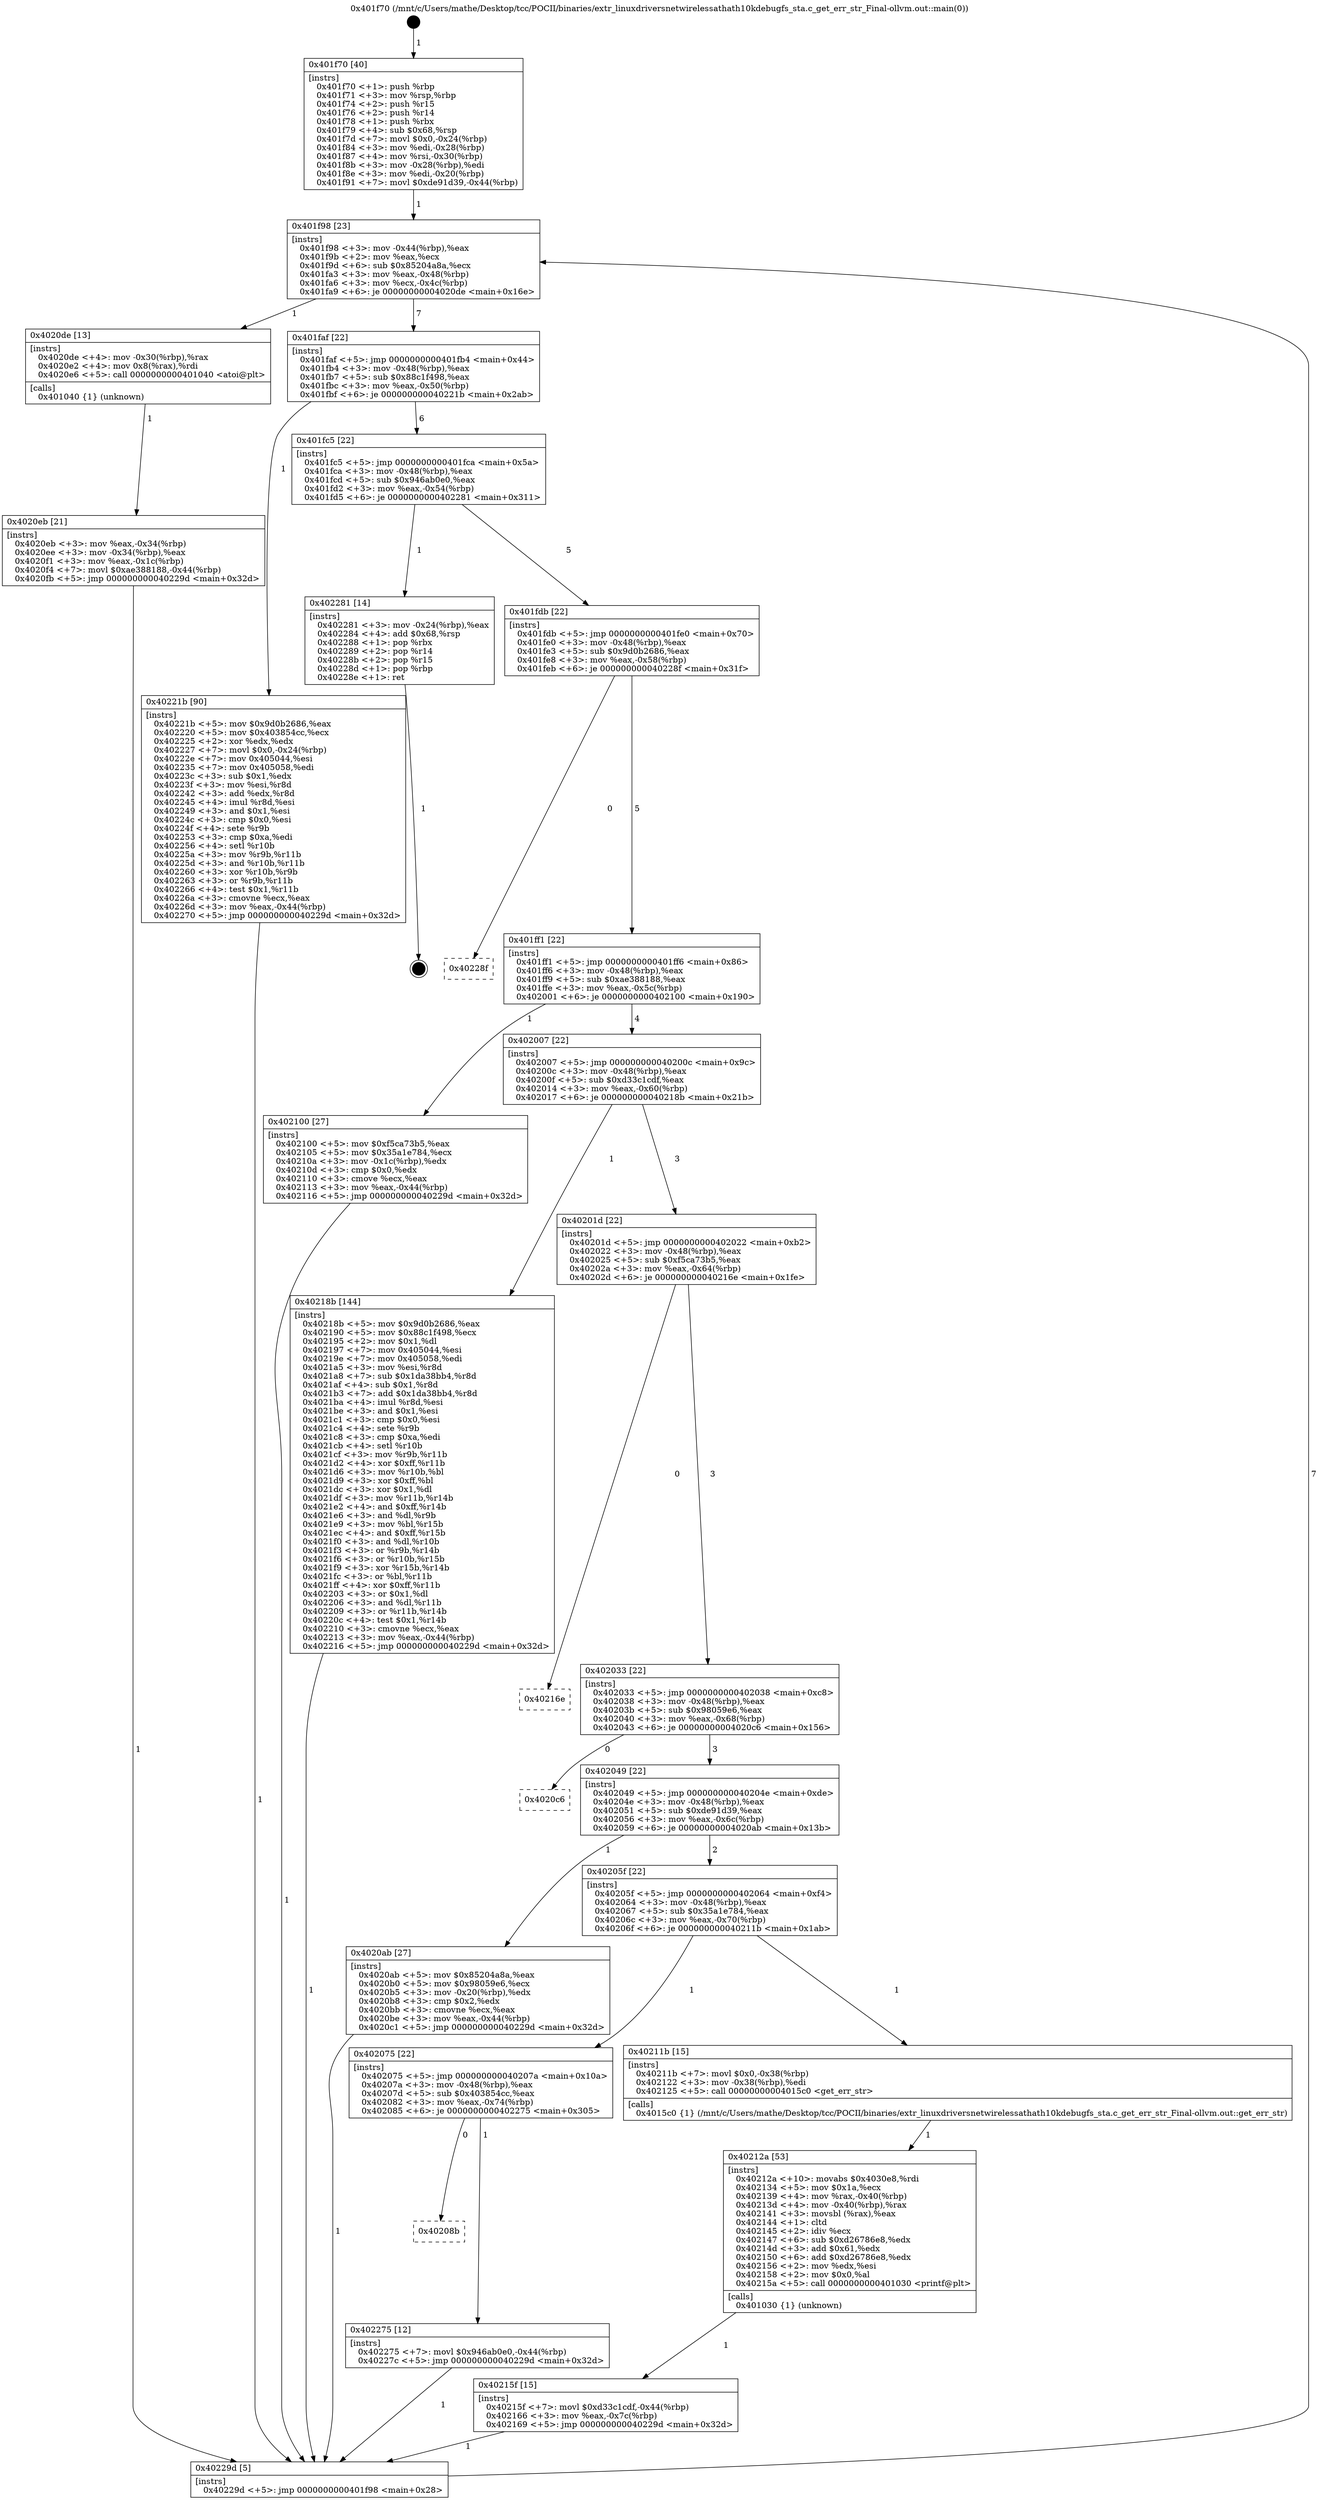 digraph "0x401f70" {
  label = "0x401f70 (/mnt/c/Users/mathe/Desktop/tcc/POCII/binaries/extr_linuxdriversnetwirelessathath10kdebugfs_sta.c_get_err_str_Final-ollvm.out::main(0))"
  labelloc = "t"
  node[shape=record]

  Entry [label="",width=0.3,height=0.3,shape=circle,fillcolor=black,style=filled]
  "0x401f98" [label="{
     0x401f98 [23]\l
     | [instrs]\l
     &nbsp;&nbsp;0x401f98 \<+3\>: mov -0x44(%rbp),%eax\l
     &nbsp;&nbsp;0x401f9b \<+2\>: mov %eax,%ecx\l
     &nbsp;&nbsp;0x401f9d \<+6\>: sub $0x85204a8a,%ecx\l
     &nbsp;&nbsp;0x401fa3 \<+3\>: mov %eax,-0x48(%rbp)\l
     &nbsp;&nbsp;0x401fa6 \<+3\>: mov %ecx,-0x4c(%rbp)\l
     &nbsp;&nbsp;0x401fa9 \<+6\>: je 00000000004020de \<main+0x16e\>\l
  }"]
  "0x4020de" [label="{
     0x4020de [13]\l
     | [instrs]\l
     &nbsp;&nbsp;0x4020de \<+4\>: mov -0x30(%rbp),%rax\l
     &nbsp;&nbsp;0x4020e2 \<+4\>: mov 0x8(%rax),%rdi\l
     &nbsp;&nbsp;0x4020e6 \<+5\>: call 0000000000401040 \<atoi@plt\>\l
     | [calls]\l
     &nbsp;&nbsp;0x401040 \{1\} (unknown)\l
  }"]
  "0x401faf" [label="{
     0x401faf [22]\l
     | [instrs]\l
     &nbsp;&nbsp;0x401faf \<+5\>: jmp 0000000000401fb4 \<main+0x44\>\l
     &nbsp;&nbsp;0x401fb4 \<+3\>: mov -0x48(%rbp),%eax\l
     &nbsp;&nbsp;0x401fb7 \<+5\>: sub $0x88c1f498,%eax\l
     &nbsp;&nbsp;0x401fbc \<+3\>: mov %eax,-0x50(%rbp)\l
     &nbsp;&nbsp;0x401fbf \<+6\>: je 000000000040221b \<main+0x2ab\>\l
  }"]
  Exit [label="",width=0.3,height=0.3,shape=circle,fillcolor=black,style=filled,peripheries=2]
  "0x40221b" [label="{
     0x40221b [90]\l
     | [instrs]\l
     &nbsp;&nbsp;0x40221b \<+5\>: mov $0x9d0b2686,%eax\l
     &nbsp;&nbsp;0x402220 \<+5\>: mov $0x403854cc,%ecx\l
     &nbsp;&nbsp;0x402225 \<+2\>: xor %edx,%edx\l
     &nbsp;&nbsp;0x402227 \<+7\>: movl $0x0,-0x24(%rbp)\l
     &nbsp;&nbsp;0x40222e \<+7\>: mov 0x405044,%esi\l
     &nbsp;&nbsp;0x402235 \<+7\>: mov 0x405058,%edi\l
     &nbsp;&nbsp;0x40223c \<+3\>: sub $0x1,%edx\l
     &nbsp;&nbsp;0x40223f \<+3\>: mov %esi,%r8d\l
     &nbsp;&nbsp;0x402242 \<+3\>: add %edx,%r8d\l
     &nbsp;&nbsp;0x402245 \<+4\>: imul %r8d,%esi\l
     &nbsp;&nbsp;0x402249 \<+3\>: and $0x1,%esi\l
     &nbsp;&nbsp;0x40224c \<+3\>: cmp $0x0,%esi\l
     &nbsp;&nbsp;0x40224f \<+4\>: sete %r9b\l
     &nbsp;&nbsp;0x402253 \<+3\>: cmp $0xa,%edi\l
     &nbsp;&nbsp;0x402256 \<+4\>: setl %r10b\l
     &nbsp;&nbsp;0x40225a \<+3\>: mov %r9b,%r11b\l
     &nbsp;&nbsp;0x40225d \<+3\>: and %r10b,%r11b\l
     &nbsp;&nbsp;0x402260 \<+3\>: xor %r10b,%r9b\l
     &nbsp;&nbsp;0x402263 \<+3\>: or %r9b,%r11b\l
     &nbsp;&nbsp;0x402266 \<+4\>: test $0x1,%r11b\l
     &nbsp;&nbsp;0x40226a \<+3\>: cmovne %ecx,%eax\l
     &nbsp;&nbsp;0x40226d \<+3\>: mov %eax,-0x44(%rbp)\l
     &nbsp;&nbsp;0x402270 \<+5\>: jmp 000000000040229d \<main+0x32d\>\l
  }"]
  "0x401fc5" [label="{
     0x401fc5 [22]\l
     | [instrs]\l
     &nbsp;&nbsp;0x401fc5 \<+5\>: jmp 0000000000401fca \<main+0x5a\>\l
     &nbsp;&nbsp;0x401fca \<+3\>: mov -0x48(%rbp),%eax\l
     &nbsp;&nbsp;0x401fcd \<+5\>: sub $0x946ab0e0,%eax\l
     &nbsp;&nbsp;0x401fd2 \<+3\>: mov %eax,-0x54(%rbp)\l
     &nbsp;&nbsp;0x401fd5 \<+6\>: je 0000000000402281 \<main+0x311\>\l
  }"]
  "0x40208b" [label="{
     0x40208b\l
  }", style=dashed]
  "0x402281" [label="{
     0x402281 [14]\l
     | [instrs]\l
     &nbsp;&nbsp;0x402281 \<+3\>: mov -0x24(%rbp),%eax\l
     &nbsp;&nbsp;0x402284 \<+4\>: add $0x68,%rsp\l
     &nbsp;&nbsp;0x402288 \<+1\>: pop %rbx\l
     &nbsp;&nbsp;0x402289 \<+2\>: pop %r14\l
     &nbsp;&nbsp;0x40228b \<+2\>: pop %r15\l
     &nbsp;&nbsp;0x40228d \<+1\>: pop %rbp\l
     &nbsp;&nbsp;0x40228e \<+1\>: ret\l
  }"]
  "0x401fdb" [label="{
     0x401fdb [22]\l
     | [instrs]\l
     &nbsp;&nbsp;0x401fdb \<+5\>: jmp 0000000000401fe0 \<main+0x70\>\l
     &nbsp;&nbsp;0x401fe0 \<+3\>: mov -0x48(%rbp),%eax\l
     &nbsp;&nbsp;0x401fe3 \<+5\>: sub $0x9d0b2686,%eax\l
     &nbsp;&nbsp;0x401fe8 \<+3\>: mov %eax,-0x58(%rbp)\l
     &nbsp;&nbsp;0x401feb \<+6\>: je 000000000040228f \<main+0x31f\>\l
  }"]
  "0x402275" [label="{
     0x402275 [12]\l
     | [instrs]\l
     &nbsp;&nbsp;0x402275 \<+7\>: movl $0x946ab0e0,-0x44(%rbp)\l
     &nbsp;&nbsp;0x40227c \<+5\>: jmp 000000000040229d \<main+0x32d\>\l
  }"]
  "0x40228f" [label="{
     0x40228f\l
  }", style=dashed]
  "0x401ff1" [label="{
     0x401ff1 [22]\l
     | [instrs]\l
     &nbsp;&nbsp;0x401ff1 \<+5\>: jmp 0000000000401ff6 \<main+0x86\>\l
     &nbsp;&nbsp;0x401ff6 \<+3\>: mov -0x48(%rbp),%eax\l
     &nbsp;&nbsp;0x401ff9 \<+5\>: sub $0xae388188,%eax\l
     &nbsp;&nbsp;0x401ffe \<+3\>: mov %eax,-0x5c(%rbp)\l
     &nbsp;&nbsp;0x402001 \<+6\>: je 0000000000402100 \<main+0x190\>\l
  }"]
  "0x40215f" [label="{
     0x40215f [15]\l
     | [instrs]\l
     &nbsp;&nbsp;0x40215f \<+7\>: movl $0xd33c1cdf,-0x44(%rbp)\l
     &nbsp;&nbsp;0x402166 \<+3\>: mov %eax,-0x7c(%rbp)\l
     &nbsp;&nbsp;0x402169 \<+5\>: jmp 000000000040229d \<main+0x32d\>\l
  }"]
  "0x402100" [label="{
     0x402100 [27]\l
     | [instrs]\l
     &nbsp;&nbsp;0x402100 \<+5\>: mov $0xf5ca73b5,%eax\l
     &nbsp;&nbsp;0x402105 \<+5\>: mov $0x35a1e784,%ecx\l
     &nbsp;&nbsp;0x40210a \<+3\>: mov -0x1c(%rbp),%edx\l
     &nbsp;&nbsp;0x40210d \<+3\>: cmp $0x0,%edx\l
     &nbsp;&nbsp;0x402110 \<+3\>: cmove %ecx,%eax\l
     &nbsp;&nbsp;0x402113 \<+3\>: mov %eax,-0x44(%rbp)\l
     &nbsp;&nbsp;0x402116 \<+5\>: jmp 000000000040229d \<main+0x32d\>\l
  }"]
  "0x402007" [label="{
     0x402007 [22]\l
     | [instrs]\l
     &nbsp;&nbsp;0x402007 \<+5\>: jmp 000000000040200c \<main+0x9c\>\l
     &nbsp;&nbsp;0x40200c \<+3\>: mov -0x48(%rbp),%eax\l
     &nbsp;&nbsp;0x40200f \<+5\>: sub $0xd33c1cdf,%eax\l
     &nbsp;&nbsp;0x402014 \<+3\>: mov %eax,-0x60(%rbp)\l
     &nbsp;&nbsp;0x402017 \<+6\>: je 000000000040218b \<main+0x21b\>\l
  }"]
  "0x40212a" [label="{
     0x40212a [53]\l
     | [instrs]\l
     &nbsp;&nbsp;0x40212a \<+10\>: movabs $0x4030e8,%rdi\l
     &nbsp;&nbsp;0x402134 \<+5\>: mov $0x1a,%ecx\l
     &nbsp;&nbsp;0x402139 \<+4\>: mov %rax,-0x40(%rbp)\l
     &nbsp;&nbsp;0x40213d \<+4\>: mov -0x40(%rbp),%rax\l
     &nbsp;&nbsp;0x402141 \<+3\>: movsbl (%rax),%eax\l
     &nbsp;&nbsp;0x402144 \<+1\>: cltd\l
     &nbsp;&nbsp;0x402145 \<+2\>: idiv %ecx\l
     &nbsp;&nbsp;0x402147 \<+6\>: sub $0xd26786e8,%edx\l
     &nbsp;&nbsp;0x40214d \<+3\>: add $0x61,%edx\l
     &nbsp;&nbsp;0x402150 \<+6\>: add $0xd26786e8,%edx\l
     &nbsp;&nbsp;0x402156 \<+2\>: mov %edx,%esi\l
     &nbsp;&nbsp;0x402158 \<+2\>: mov $0x0,%al\l
     &nbsp;&nbsp;0x40215a \<+5\>: call 0000000000401030 \<printf@plt\>\l
     | [calls]\l
     &nbsp;&nbsp;0x401030 \{1\} (unknown)\l
  }"]
  "0x40218b" [label="{
     0x40218b [144]\l
     | [instrs]\l
     &nbsp;&nbsp;0x40218b \<+5\>: mov $0x9d0b2686,%eax\l
     &nbsp;&nbsp;0x402190 \<+5\>: mov $0x88c1f498,%ecx\l
     &nbsp;&nbsp;0x402195 \<+2\>: mov $0x1,%dl\l
     &nbsp;&nbsp;0x402197 \<+7\>: mov 0x405044,%esi\l
     &nbsp;&nbsp;0x40219e \<+7\>: mov 0x405058,%edi\l
     &nbsp;&nbsp;0x4021a5 \<+3\>: mov %esi,%r8d\l
     &nbsp;&nbsp;0x4021a8 \<+7\>: sub $0x1da38bb4,%r8d\l
     &nbsp;&nbsp;0x4021af \<+4\>: sub $0x1,%r8d\l
     &nbsp;&nbsp;0x4021b3 \<+7\>: add $0x1da38bb4,%r8d\l
     &nbsp;&nbsp;0x4021ba \<+4\>: imul %r8d,%esi\l
     &nbsp;&nbsp;0x4021be \<+3\>: and $0x1,%esi\l
     &nbsp;&nbsp;0x4021c1 \<+3\>: cmp $0x0,%esi\l
     &nbsp;&nbsp;0x4021c4 \<+4\>: sete %r9b\l
     &nbsp;&nbsp;0x4021c8 \<+3\>: cmp $0xa,%edi\l
     &nbsp;&nbsp;0x4021cb \<+4\>: setl %r10b\l
     &nbsp;&nbsp;0x4021cf \<+3\>: mov %r9b,%r11b\l
     &nbsp;&nbsp;0x4021d2 \<+4\>: xor $0xff,%r11b\l
     &nbsp;&nbsp;0x4021d6 \<+3\>: mov %r10b,%bl\l
     &nbsp;&nbsp;0x4021d9 \<+3\>: xor $0xff,%bl\l
     &nbsp;&nbsp;0x4021dc \<+3\>: xor $0x1,%dl\l
     &nbsp;&nbsp;0x4021df \<+3\>: mov %r11b,%r14b\l
     &nbsp;&nbsp;0x4021e2 \<+4\>: and $0xff,%r14b\l
     &nbsp;&nbsp;0x4021e6 \<+3\>: and %dl,%r9b\l
     &nbsp;&nbsp;0x4021e9 \<+3\>: mov %bl,%r15b\l
     &nbsp;&nbsp;0x4021ec \<+4\>: and $0xff,%r15b\l
     &nbsp;&nbsp;0x4021f0 \<+3\>: and %dl,%r10b\l
     &nbsp;&nbsp;0x4021f3 \<+3\>: or %r9b,%r14b\l
     &nbsp;&nbsp;0x4021f6 \<+3\>: or %r10b,%r15b\l
     &nbsp;&nbsp;0x4021f9 \<+3\>: xor %r15b,%r14b\l
     &nbsp;&nbsp;0x4021fc \<+3\>: or %bl,%r11b\l
     &nbsp;&nbsp;0x4021ff \<+4\>: xor $0xff,%r11b\l
     &nbsp;&nbsp;0x402203 \<+3\>: or $0x1,%dl\l
     &nbsp;&nbsp;0x402206 \<+3\>: and %dl,%r11b\l
     &nbsp;&nbsp;0x402209 \<+3\>: or %r11b,%r14b\l
     &nbsp;&nbsp;0x40220c \<+4\>: test $0x1,%r14b\l
     &nbsp;&nbsp;0x402210 \<+3\>: cmovne %ecx,%eax\l
     &nbsp;&nbsp;0x402213 \<+3\>: mov %eax,-0x44(%rbp)\l
     &nbsp;&nbsp;0x402216 \<+5\>: jmp 000000000040229d \<main+0x32d\>\l
  }"]
  "0x40201d" [label="{
     0x40201d [22]\l
     | [instrs]\l
     &nbsp;&nbsp;0x40201d \<+5\>: jmp 0000000000402022 \<main+0xb2\>\l
     &nbsp;&nbsp;0x402022 \<+3\>: mov -0x48(%rbp),%eax\l
     &nbsp;&nbsp;0x402025 \<+5\>: sub $0xf5ca73b5,%eax\l
     &nbsp;&nbsp;0x40202a \<+3\>: mov %eax,-0x64(%rbp)\l
     &nbsp;&nbsp;0x40202d \<+6\>: je 000000000040216e \<main+0x1fe\>\l
  }"]
  "0x402075" [label="{
     0x402075 [22]\l
     | [instrs]\l
     &nbsp;&nbsp;0x402075 \<+5\>: jmp 000000000040207a \<main+0x10a\>\l
     &nbsp;&nbsp;0x40207a \<+3\>: mov -0x48(%rbp),%eax\l
     &nbsp;&nbsp;0x40207d \<+5\>: sub $0x403854cc,%eax\l
     &nbsp;&nbsp;0x402082 \<+3\>: mov %eax,-0x74(%rbp)\l
     &nbsp;&nbsp;0x402085 \<+6\>: je 0000000000402275 \<main+0x305\>\l
  }"]
  "0x40216e" [label="{
     0x40216e\l
  }", style=dashed]
  "0x402033" [label="{
     0x402033 [22]\l
     | [instrs]\l
     &nbsp;&nbsp;0x402033 \<+5\>: jmp 0000000000402038 \<main+0xc8\>\l
     &nbsp;&nbsp;0x402038 \<+3\>: mov -0x48(%rbp),%eax\l
     &nbsp;&nbsp;0x40203b \<+5\>: sub $0x98059e6,%eax\l
     &nbsp;&nbsp;0x402040 \<+3\>: mov %eax,-0x68(%rbp)\l
     &nbsp;&nbsp;0x402043 \<+6\>: je 00000000004020c6 \<main+0x156\>\l
  }"]
  "0x40211b" [label="{
     0x40211b [15]\l
     | [instrs]\l
     &nbsp;&nbsp;0x40211b \<+7\>: movl $0x0,-0x38(%rbp)\l
     &nbsp;&nbsp;0x402122 \<+3\>: mov -0x38(%rbp),%edi\l
     &nbsp;&nbsp;0x402125 \<+5\>: call 00000000004015c0 \<get_err_str\>\l
     | [calls]\l
     &nbsp;&nbsp;0x4015c0 \{1\} (/mnt/c/Users/mathe/Desktop/tcc/POCII/binaries/extr_linuxdriversnetwirelessathath10kdebugfs_sta.c_get_err_str_Final-ollvm.out::get_err_str)\l
  }"]
  "0x4020c6" [label="{
     0x4020c6\l
  }", style=dashed]
  "0x402049" [label="{
     0x402049 [22]\l
     | [instrs]\l
     &nbsp;&nbsp;0x402049 \<+5\>: jmp 000000000040204e \<main+0xde\>\l
     &nbsp;&nbsp;0x40204e \<+3\>: mov -0x48(%rbp),%eax\l
     &nbsp;&nbsp;0x402051 \<+5\>: sub $0xde91d39,%eax\l
     &nbsp;&nbsp;0x402056 \<+3\>: mov %eax,-0x6c(%rbp)\l
     &nbsp;&nbsp;0x402059 \<+6\>: je 00000000004020ab \<main+0x13b\>\l
  }"]
  "0x4020eb" [label="{
     0x4020eb [21]\l
     | [instrs]\l
     &nbsp;&nbsp;0x4020eb \<+3\>: mov %eax,-0x34(%rbp)\l
     &nbsp;&nbsp;0x4020ee \<+3\>: mov -0x34(%rbp),%eax\l
     &nbsp;&nbsp;0x4020f1 \<+3\>: mov %eax,-0x1c(%rbp)\l
     &nbsp;&nbsp;0x4020f4 \<+7\>: movl $0xae388188,-0x44(%rbp)\l
     &nbsp;&nbsp;0x4020fb \<+5\>: jmp 000000000040229d \<main+0x32d\>\l
  }"]
  "0x4020ab" [label="{
     0x4020ab [27]\l
     | [instrs]\l
     &nbsp;&nbsp;0x4020ab \<+5\>: mov $0x85204a8a,%eax\l
     &nbsp;&nbsp;0x4020b0 \<+5\>: mov $0x98059e6,%ecx\l
     &nbsp;&nbsp;0x4020b5 \<+3\>: mov -0x20(%rbp),%edx\l
     &nbsp;&nbsp;0x4020b8 \<+3\>: cmp $0x2,%edx\l
     &nbsp;&nbsp;0x4020bb \<+3\>: cmovne %ecx,%eax\l
     &nbsp;&nbsp;0x4020be \<+3\>: mov %eax,-0x44(%rbp)\l
     &nbsp;&nbsp;0x4020c1 \<+5\>: jmp 000000000040229d \<main+0x32d\>\l
  }"]
  "0x40205f" [label="{
     0x40205f [22]\l
     | [instrs]\l
     &nbsp;&nbsp;0x40205f \<+5\>: jmp 0000000000402064 \<main+0xf4\>\l
     &nbsp;&nbsp;0x402064 \<+3\>: mov -0x48(%rbp),%eax\l
     &nbsp;&nbsp;0x402067 \<+5\>: sub $0x35a1e784,%eax\l
     &nbsp;&nbsp;0x40206c \<+3\>: mov %eax,-0x70(%rbp)\l
     &nbsp;&nbsp;0x40206f \<+6\>: je 000000000040211b \<main+0x1ab\>\l
  }"]
  "0x40229d" [label="{
     0x40229d [5]\l
     | [instrs]\l
     &nbsp;&nbsp;0x40229d \<+5\>: jmp 0000000000401f98 \<main+0x28\>\l
  }"]
  "0x401f70" [label="{
     0x401f70 [40]\l
     | [instrs]\l
     &nbsp;&nbsp;0x401f70 \<+1\>: push %rbp\l
     &nbsp;&nbsp;0x401f71 \<+3\>: mov %rsp,%rbp\l
     &nbsp;&nbsp;0x401f74 \<+2\>: push %r15\l
     &nbsp;&nbsp;0x401f76 \<+2\>: push %r14\l
     &nbsp;&nbsp;0x401f78 \<+1\>: push %rbx\l
     &nbsp;&nbsp;0x401f79 \<+4\>: sub $0x68,%rsp\l
     &nbsp;&nbsp;0x401f7d \<+7\>: movl $0x0,-0x24(%rbp)\l
     &nbsp;&nbsp;0x401f84 \<+3\>: mov %edi,-0x28(%rbp)\l
     &nbsp;&nbsp;0x401f87 \<+4\>: mov %rsi,-0x30(%rbp)\l
     &nbsp;&nbsp;0x401f8b \<+3\>: mov -0x28(%rbp),%edi\l
     &nbsp;&nbsp;0x401f8e \<+3\>: mov %edi,-0x20(%rbp)\l
     &nbsp;&nbsp;0x401f91 \<+7\>: movl $0xde91d39,-0x44(%rbp)\l
  }"]
  Entry -> "0x401f70" [label=" 1"]
  "0x401f98" -> "0x4020de" [label=" 1"]
  "0x401f98" -> "0x401faf" [label=" 7"]
  "0x402281" -> Exit [label=" 1"]
  "0x401faf" -> "0x40221b" [label=" 1"]
  "0x401faf" -> "0x401fc5" [label=" 6"]
  "0x402275" -> "0x40229d" [label=" 1"]
  "0x401fc5" -> "0x402281" [label=" 1"]
  "0x401fc5" -> "0x401fdb" [label=" 5"]
  "0x402075" -> "0x40208b" [label=" 0"]
  "0x401fdb" -> "0x40228f" [label=" 0"]
  "0x401fdb" -> "0x401ff1" [label=" 5"]
  "0x402075" -> "0x402275" [label=" 1"]
  "0x401ff1" -> "0x402100" [label=" 1"]
  "0x401ff1" -> "0x402007" [label=" 4"]
  "0x40221b" -> "0x40229d" [label=" 1"]
  "0x402007" -> "0x40218b" [label=" 1"]
  "0x402007" -> "0x40201d" [label=" 3"]
  "0x40218b" -> "0x40229d" [label=" 1"]
  "0x40201d" -> "0x40216e" [label=" 0"]
  "0x40201d" -> "0x402033" [label=" 3"]
  "0x40215f" -> "0x40229d" [label=" 1"]
  "0x402033" -> "0x4020c6" [label=" 0"]
  "0x402033" -> "0x402049" [label=" 3"]
  "0x40212a" -> "0x40215f" [label=" 1"]
  "0x402049" -> "0x4020ab" [label=" 1"]
  "0x402049" -> "0x40205f" [label=" 2"]
  "0x4020ab" -> "0x40229d" [label=" 1"]
  "0x401f70" -> "0x401f98" [label=" 1"]
  "0x40229d" -> "0x401f98" [label=" 7"]
  "0x4020de" -> "0x4020eb" [label=" 1"]
  "0x4020eb" -> "0x40229d" [label=" 1"]
  "0x402100" -> "0x40229d" [label=" 1"]
  "0x40211b" -> "0x40212a" [label=" 1"]
  "0x40205f" -> "0x40211b" [label=" 1"]
  "0x40205f" -> "0x402075" [label=" 1"]
}
